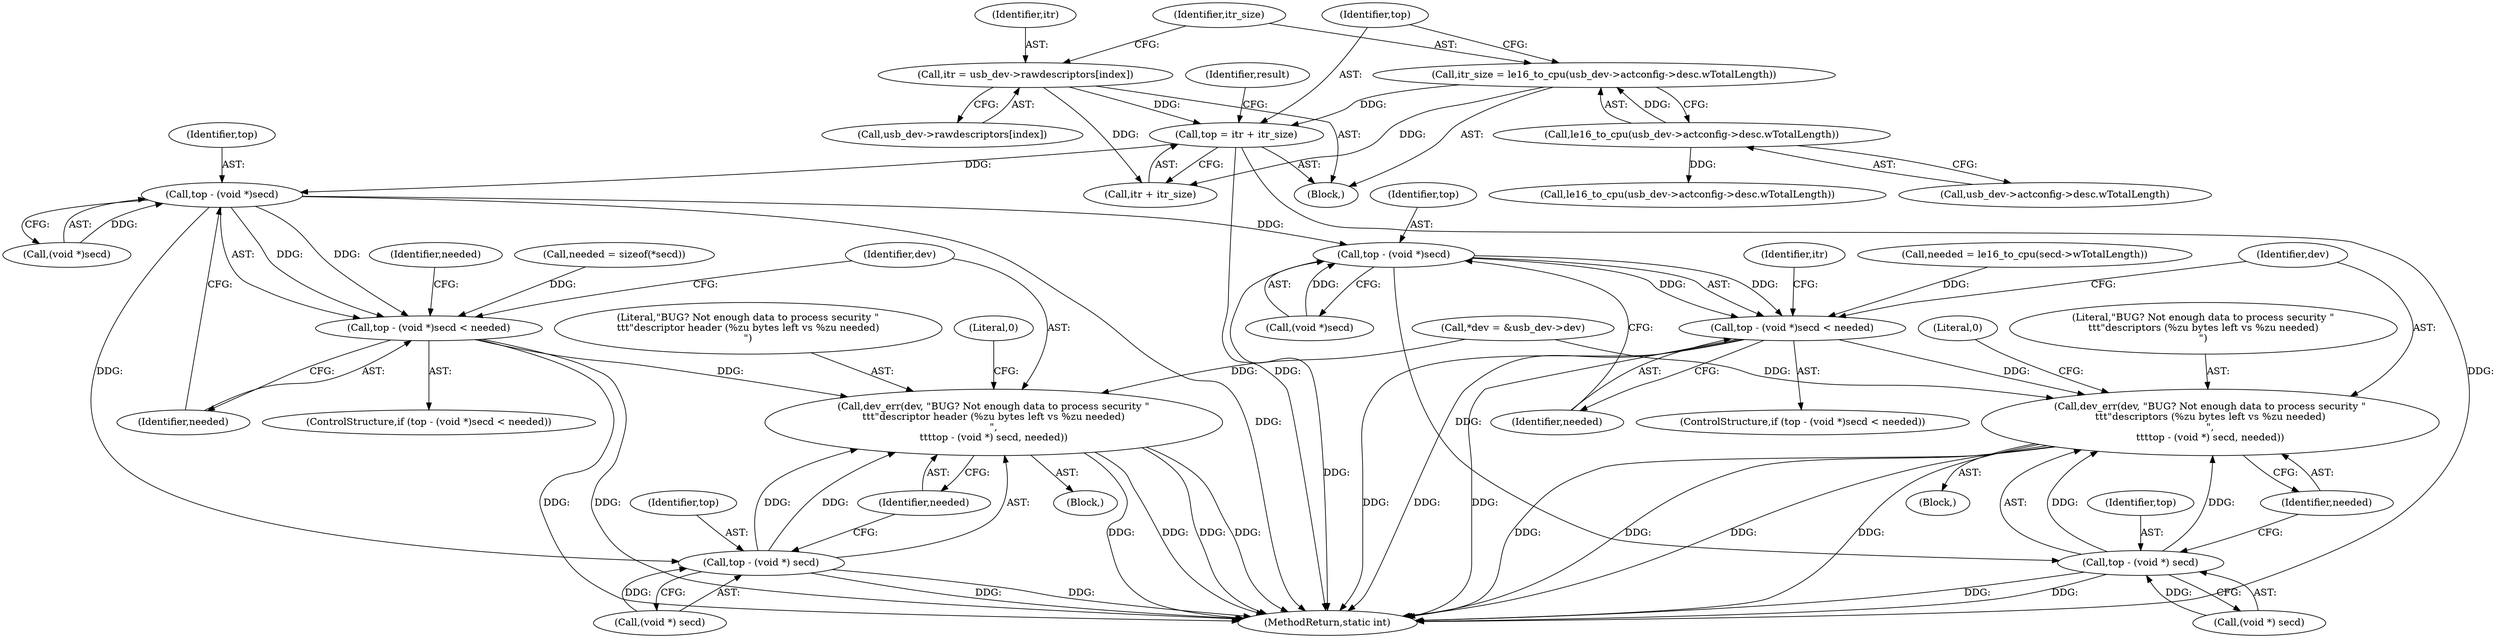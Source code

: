 digraph "0_linux_704620afc70cf47abb9d6a1a57f3825d2bca49cf_1@integer" {
"1000171" [label="(Call,top = itr + itr_size)"];
"1000154" [label="(Call,itr = usb_dev->rawdescriptors[index])"];
"1000161" [label="(Call,itr_size = le16_to_cpu(usb_dev->actconfig->desc.wTotalLength))"];
"1000163" [label="(Call,le16_to_cpu(usb_dev->actconfig->desc.wTotalLength))"];
"1000215" [label="(Call,top - (void *)secd)"];
"1000214" [label="(Call,top - (void *)secd < needed)"];
"1000222" [label="(Call,dev_err(dev, \"BUG? Not enough data to process security \"\n\t\t\t\"descriptor header (%zu bytes left vs %zu needed)\n\",\n\t\t\ttop - (void *) secd, needed))"];
"1000225" [label="(Call,top - (void *) secd)"];
"1000241" [label="(Call,top - (void *)secd)"];
"1000240" [label="(Call,top - (void *)secd < needed)"];
"1000248" [label="(Call,dev_err(dev, \"BUG? Not enough data to process security \"\n\t\t\t\"descriptors (%zu bytes left vs %zu needed)\n\",\n\t\t\ttop - (void *) secd, needed))"];
"1000251" [label="(Call,top - (void *) secd)"];
"1000154" [label="(Call,itr = usb_dev->rawdescriptors[index])"];
"1000220" [label="(Identifier,needed)"];
"1000260" [label="(Identifier,itr)"];
"1000246" [label="(Identifier,needed)"];
"1000227" [label="(Call,(void *) secd)"];
"1000217" [label="(Call,(void *)secd)"];
"1000234" [label="(Identifier,needed)"];
"1000208" [label="(Call,needed = sizeof(*secd))"];
"1000163" [label="(Call,le16_to_cpu(usb_dev->actconfig->desc.wTotalLength))"];
"1000249" [label="(Identifier,dev)"];
"1000256" [label="(Identifier,needed)"];
"1000253" [label="(Call,(void *) secd)"];
"1000155" [label="(Identifier,itr)"];
"1000216" [label="(Identifier,top)"];
"1000224" [label="(Literal,\"BUG? Not enough data to process security \"\n\t\t\t\"descriptor header (%zu bytes left vs %zu needed)\n\")"];
"1000226" [label="(Identifier,top)"];
"1000171" [label="(Call,top = itr + itr_size)"];
"1000233" [label="(Call,needed = le16_to_cpu(secd->wTotalLength))"];
"1000225" [label="(Call,top - (void *) secd)"];
"1000241" [label="(Call,top - (void *)secd)"];
"1000239" [label="(ControlStructure,if (top - (void *)secd < needed))"];
"1000162" [label="(Identifier,itr_size)"];
"1000252" [label="(Identifier,top)"];
"1000378" [label="(MethodReturn,static int)"];
"1000213" [label="(ControlStructure,if (top - (void *)secd < needed))"];
"1000161" [label="(Call,itr_size = le16_to_cpu(usb_dev->actconfig->desc.wTotalLength))"];
"1000240" [label="(Call,top - (void *)secd < needed)"];
"1000177" [label="(Identifier,result)"];
"1000243" [label="(Call,(void *)secd)"];
"1000242" [label="(Identifier,top)"];
"1000250" [label="(Literal,\"BUG? Not enough data to process security \"\n\t\t\t\"descriptors (%zu bytes left vs %zu needed)\n\")"];
"1000248" [label="(Call,dev_err(dev, \"BUG? Not enough data to process security \"\n\t\t\t\"descriptors (%zu bytes left vs %zu needed)\n\",\n\t\t\ttop - (void *) secd, needed))"];
"1000164" [label="(Call,usb_dev->actconfig->desc.wTotalLength)"];
"1000173" [label="(Call,itr + itr_size)"];
"1000232" [label="(Literal,0)"];
"1000258" [label="(Literal,0)"];
"1000222" [label="(Call,dev_err(dev, \"BUG? Not enough data to process security \"\n\t\t\t\"descriptor header (%zu bytes left vs %zu needed)\n\",\n\t\t\ttop - (void *) secd, needed))"];
"1000221" [label="(Block,)"];
"1000215" [label="(Call,top - (void *)secd)"];
"1000156" [label="(Call,usb_dev->rawdescriptors[index])"];
"1000105" [label="(Block,)"];
"1000230" [label="(Identifier,needed)"];
"1000247" [label="(Block,)"];
"1000123" [label="(Call,*dev = &usb_dev->dev)"];
"1000184" [label="(Call,le16_to_cpu(usb_dev->actconfig->desc.wTotalLength))"];
"1000223" [label="(Identifier,dev)"];
"1000214" [label="(Call,top - (void *)secd < needed)"];
"1000251" [label="(Call,top - (void *) secd)"];
"1000172" [label="(Identifier,top)"];
"1000171" -> "1000105"  [label="AST: "];
"1000171" -> "1000173"  [label="CFG: "];
"1000172" -> "1000171"  [label="AST: "];
"1000173" -> "1000171"  [label="AST: "];
"1000177" -> "1000171"  [label="CFG: "];
"1000171" -> "1000378"  [label="DDG: "];
"1000171" -> "1000378"  [label="DDG: "];
"1000154" -> "1000171"  [label="DDG: "];
"1000161" -> "1000171"  [label="DDG: "];
"1000171" -> "1000215"  [label="DDG: "];
"1000154" -> "1000105"  [label="AST: "];
"1000154" -> "1000156"  [label="CFG: "];
"1000155" -> "1000154"  [label="AST: "];
"1000156" -> "1000154"  [label="AST: "];
"1000162" -> "1000154"  [label="CFG: "];
"1000154" -> "1000173"  [label="DDG: "];
"1000161" -> "1000105"  [label="AST: "];
"1000161" -> "1000163"  [label="CFG: "];
"1000162" -> "1000161"  [label="AST: "];
"1000163" -> "1000161"  [label="AST: "];
"1000172" -> "1000161"  [label="CFG: "];
"1000163" -> "1000161"  [label="DDG: "];
"1000161" -> "1000173"  [label="DDG: "];
"1000163" -> "1000164"  [label="CFG: "];
"1000164" -> "1000163"  [label="AST: "];
"1000163" -> "1000184"  [label="DDG: "];
"1000215" -> "1000214"  [label="AST: "];
"1000215" -> "1000217"  [label="CFG: "];
"1000216" -> "1000215"  [label="AST: "];
"1000217" -> "1000215"  [label="AST: "];
"1000220" -> "1000215"  [label="CFG: "];
"1000215" -> "1000378"  [label="DDG: "];
"1000215" -> "1000214"  [label="DDG: "];
"1000215" -> "1000214"  [label="DDG: "];
"1000217" -> "1000215"  [label="DDG: "];
"1000215" -> "1000225"  [label="DDG: "];
"1000215" -> "1000241"  [label="DDG: "];
"1000214" -> "1000213"  [label="AST: "];
"1000214" -> "1000220"  [label="CFG: "];
"1000220" -> "1000214"  [label="AST: "];
"1000223" -> "1000214"  [label="CFG: "];
"1000234" -> "1000214"  [label="CFG: "];
"1000214" -> "1000378"  [label="DDG: "];
"1000214" -> "1000378"  [label="DDG: "];
"1000208" -> "1000214"  [label="DDG: "];
"1000214" -> "1000222"  [label="DDG: "];
"1000222" -> "1000221"  [label="AST: "];
"1000222" -> "1000230"  [label="CFG: "];
"1000223" -> "1000222"  [label="AST: "];
"1000224" -> "1000222"  [label="AST: "];
"1000225" -> "1000222"  [label="AST: "];
"1000230" -> "1000222"  [label="AST: "];
"1000232" -> "1000222"  [label="CFG: "];
"1000222" -> "1000378"  [label="DDG: "];
"1000222" -> "1000378"  [label="DDG: "];
"1000222" -> "1000378"  [label="DDG: "];
"1000222" -> "1000378"  [label="DDG: "];
"1000123" -> "1000222"  [label="DDG: "];
"1000225" -> "1000222"  [label="DDG: "];
"1000225" -> "1000222"  [label="DDG: "];
"1000225" -> "1000227"  [label="CFG: "];
"1000226" -> "1000225"  [label="AST: "];
"1000227" -> "1000225"  [label="AST: "];
"1000230" -> "1000225"  [label="CFG: "];
"1000225" -> "1000378"  [label="DDG: "];
"1000225" -> "1000378"  [label="DDG: "];
"1000227" -> "1000225"  [label="DDG: "];
"1000241" -> "1000240"  [label="AST: "];
"1000241" -> "1000243"  [label="CFG: "];
"1000242" -> "1000241"  [label="AST: "];
"1000243" -> "1000241"  [label="AST: "];
"1000246" -> "1000241"  [label="CFG: "];
"1000241" -> "1000378"  [label="DDG: "];
"1000241" -> "1000240"  [label="DDG: "];
"1000241" -> "1000240"  [label="DDG: "];
"1000243" -> "1000241"  [label="DDG: "];
"1000241" -> "1000251"  [label="DDG: "];
"1000240" -> "1000239"  [label="AST: "];
"1000240" -> "1000246"  [label="CFG: "];
"1000246" -> "1000240"  [label="AST: "];
"1000249" -> "1000240"  [label="CFG: "];
"1000260" -> "1000240"  [label="CFG: "];
"1000240" -> "1000378"  [label="DDG: "];
"1000240" -> "1000378"  [label="DDG: "];
"1000240" -> "1000378"  [label="DDG: "];
"1000233" -> "1000240"  [label="DDG: "];
"1000240" -> "1000248"  [label="DDG: "];
"1000248" -> "1000247"  [label="AST: "];
"1000248" -> "1000256"  [label="CFG: "];
"1000249" -> "1000248"  [label="AST: "];
"1000250" -> "1000248"  [label="AST: "];
"1000251" -> "1000248"  [label="AST: "];
"1000256" -> "1000248"  [label="AST: "];
"1000258" -> "1000248"  [label="CFG: "];
"1000248" -> "1000378"  [label="DDG: "];
"1000248" -> "1000378"  [label="DDG: "];
"1000248" -> "1000378"  [label="DDG: "];
"1000248" -> "1000378"  [label="DDG: "];
"1000123" -> "1000248"  [label="DDG: "];
"1000251" -> "1000248"  [label="DDG: "];
"1000251" -> "1000248"  [label="DDG: "];
"1000251" -> "1000253"  [label="CFG: "];
"1000252" -> "1000251"  [label="AST: "];
"1000253" -> "1000251"  [label="AST: "];
"1000256" -> "1000251"  [label="CFG: "];
"1000251" -> "1000378"  [label="DDG: "];
"1000251" -> "1000378"  [label="DDG: "];
"1000253" -> "1000251"  [label="DDG: "];
}
